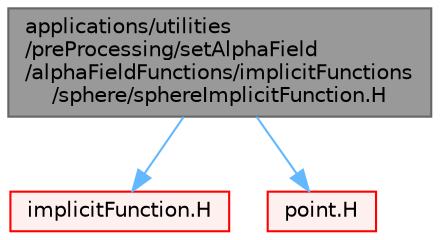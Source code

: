 digraph "applications/utilities/preProcessing/setAlphaField/alphaFieldFunctions/implicitFunctions/sphere/sphereImplicitFunction.H"
{
 // LATEX_PDF_SIZE
  bgcolor="transparent";
  edge [fontname=Helvetica,fontsize=10,labelfontname=Helvetica,labelfontsize=10];
  node [fontname=Helvetica,fontsize=10,shape=box,height=0.2,width=0.4];
  Node1 [id="Node000001",label="applications/utilities\l/preProcessing/setAlphaField\l/alphaFieldFunctions/implicitFunctions\l/sphere/sphereImplicitFunction.H",height=0.2,width=0.4,color="gray40", fillcolor="grey60", style="filled", fontcolor="black",tooltip=" "];
  Node1 -> Node2 [id="edge1_Node000001_Node000002",color="steelblue1",style="solid",tooltip=" "];
  Node2 [id="Node000002",label="implicitFunction.H",height=0.2,width=0.4,color="red", fillcolor="#FFF0F0", style="filled",URL="$implicitFunction_8H.html",tooltip=" "];
  Node1 -> Node141 [id="edge2_Node000001_Node000141",color="steelblue1",style="solid",tooltip=" "];
  Node141 [id="Node000141",label="point.H",height=0.2,width=0.4,color="red", fillcolor="#FFF0F0", style="filled",URL="$point_8H.html",tooltip=" "];
}
